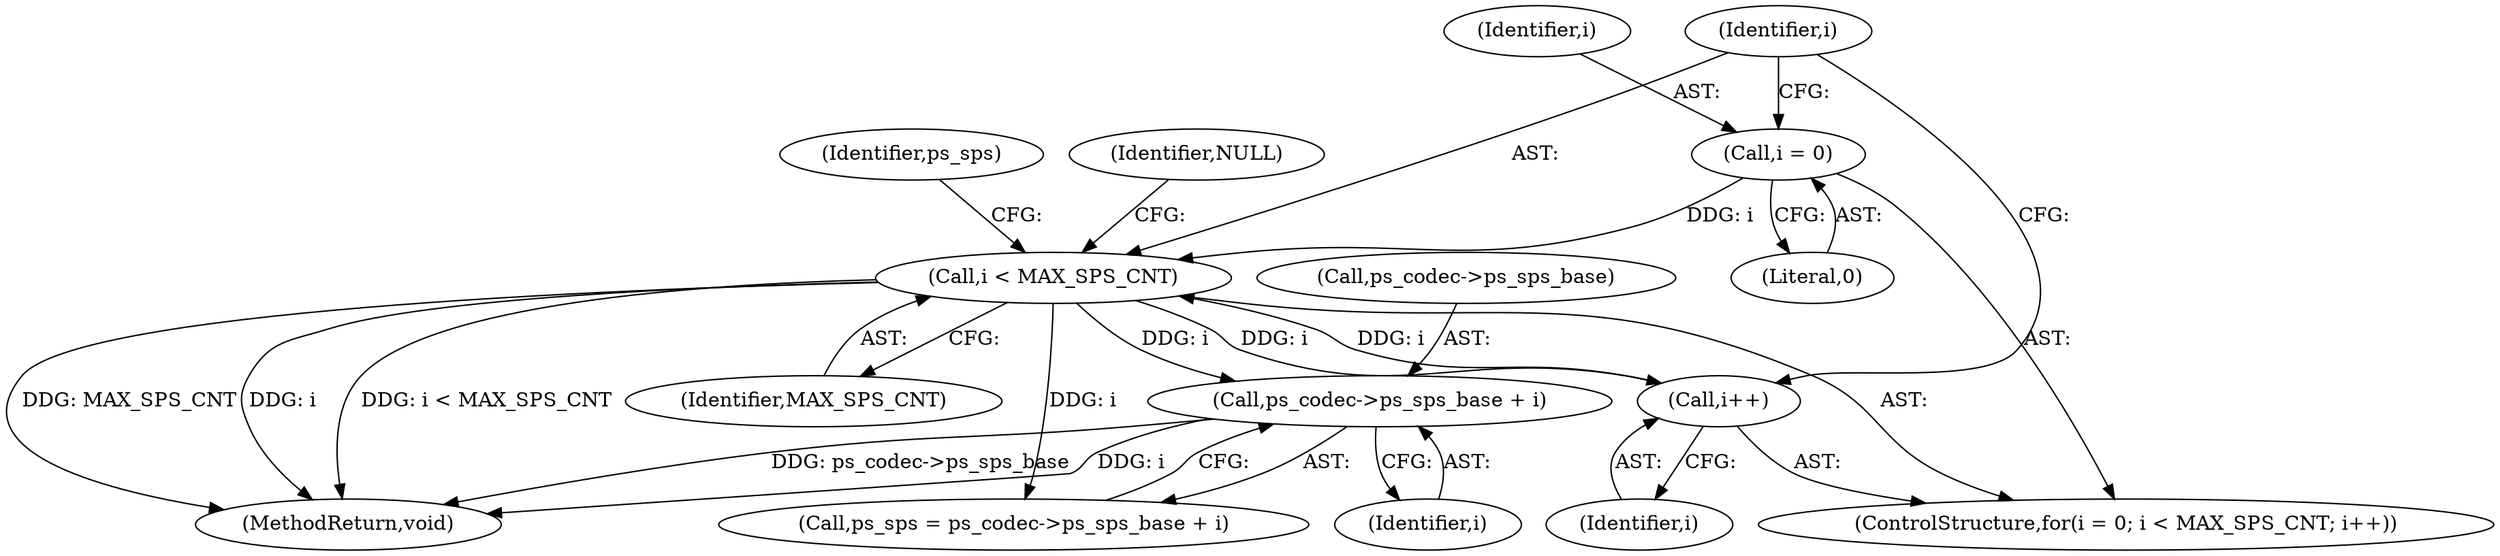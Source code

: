 digraph "0_Android_9f0fb67540d2259e4930d9bd5f1a1a6fb95af862@pointer" {
"1000141" [label="(Call,ps_codec->ps_sps_base + i)"];
"1000133" [label="(Call,i < MAX_SPS_CNT)"];
"1000136" [label="(Call,i++)"];
"1000130" [label="(Call,i = 0)"];
"1000142" [label="(Call,ps_codec->ps_sps_base)"];
"1000134" [label="(Identifier,i)"];
"1000141" [label="(Call,ps_codec->ps_sps_base + i)"];
"1000352" [label="(MethodReturn,void)"];
"1000139" [label="(Call,ps_sps = ps_codec->ps_sps_base + i)"];
"1000129" [label="(ControlStructure,for(i = 0; i < MAX_SPS_CNT; i++))"];
"1000130" [label="(Call,i = 0)"];
"1000132" [label="(Literal,0)"];
"1000135" [label="(Identifier,MAX_SPS_CNT)"];
"1000131" [label="(Identifier,i)"];
"1000137" [label="(Identifier,i)"];
"1000136" [label="(Call,i++)"];
"1000140" [label="(Identifier,ps_sps)"];
"1000154" [label="(Identifier,NULL)"];
"1000133" [label="(Call,i < MAX_SPS_CNT)"];
"1000145" [label="(Identifier,i)"];
"1000141" -> "1000139"  [label="AST: "];
"1000141" -> "1000145"  [label="CFG: "];
"1000142" -> "1000141"  [label="AST: "];
"1000145" -> "1000141"  [label="AST: "];
"1000139" -> "1000141"  [label="CFG: "];
"1000141" -> "1000352"  [label="DDG: ps_codec->ps_sps_base"];
"1000141" -> "1000352"  [label="DDG: i"];
"1000133" -> "1000141"  [label="DDG: i"];
"1000133" -> "1000129"  [label="AST: "];
"1000133" -> "1000135"  [label="CFG: "];
"1000134" -> "1000133"  [label="AST: "];
"1000135" -> "1000133"  [label="AST: "];
"1000140" -> "1000133"  [label="CFG: "];
"1000154" -> "1000133"  [label="CFG: "];
"1000133" -> "1000352"  [label="DDG: i"];
"1000133" -> "1000352"  [label="DDG: i < MAX_SPS_CNT"];
"1000133" -> "1000352"  [label="DDG: MAX_SPS_CNT"];
"1000136" -> "1000133"  [label="DDG: i"];
"1000130" -> "1000133"  [label="DDG: i"];
"1000133" -> "1000136"  [label="DDG: i"];
"1000133" -> "1000139"  [label="DDG: i"];
"1000136" -> "1000129"  [label="AST: "];
"1000136" -> "1000137"  [label="CFG: "];
"1000137" -> "1000136"  [label="AST: "];
"1000134" -> "1000136"  [label="CFG: "];
"1000130" -> "1000129"  [label="AST: "];
"1000130" -> "1000132"  [label="CFG: "];
"1000131" -> "1000130"  [label="AST: "];
"1000132" -> "1000130"  [label="AST: "];
"1000134" -> "1000130"  [label="CFG: "];
}
